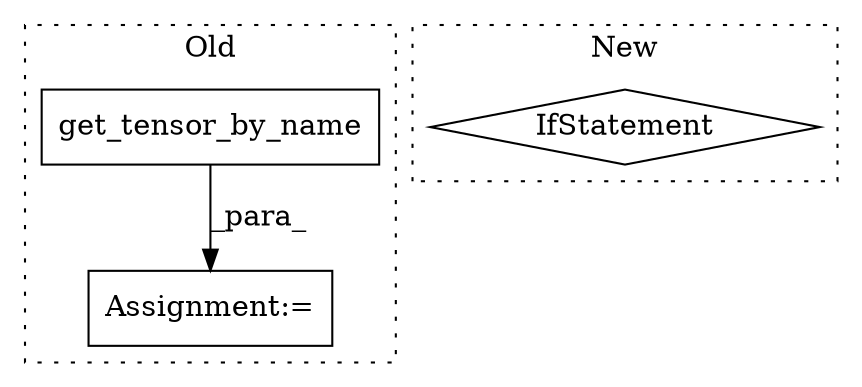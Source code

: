 digraph G {
subgraph cluster0 {
1 [label="get_tensor_by_name" a="32" s="2820,2853" l="19,1" shape="box"];
3 [label="Assignment:=" a="7" s="2808" l="1" shape="box"];
label = "Old";
style="dotted";
}
subgraph cluster1 {
2 [label="IfStatement" a="25" s="1779" l="33" shape="diamond"];
label = "New";
style="dotted";
}
1 -> 3 [label="_para_"];
}